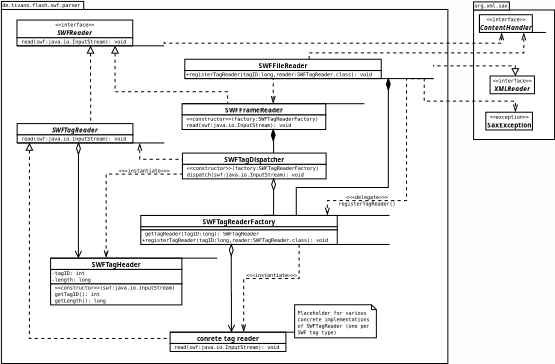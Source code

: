 <?xml version="1.0"?>
<diagram xmlns:dia="http://www.lysator.liu.se/~alla/dia/">
  <diagramdata>
    <attribute name="background">
      <color val="#fffefe"/>
    </attribute>
    <attribute name="paper">
      <composite type="paper">
        <attribute name="name">
          <string>#A4#</string>
        </attribute>
        <attribute name="tmargin">
          <real val="1"/>
        </attribute>
        <attribute name="bmargin">
          <real val="1"/>
        </attribute>
        <attribute name="lmargin">
          <real val="1"/>
        </attribute>
        <attribute name="rmargin">
          <real val="1"/>
        </attribute>
        <attribute name="is_portrait">
          <boolean val="false"/>
        </attribute>
        <attribute name="scaling">
          <real val="0.403"/>
        </attribute>
        <attribute name="fitto">
          <boolean val="true"/>
        </attribute>
        <attribute name="fitwidth">
          <int val="1"/>
        </attribute>
        <attribute name="fitheight">
          <int val="1"/>
        </attribute>
      </composite>
    </attribute>
    <attribute name="grid">
      <composite type="grid">
        <attribute name="width_x">
          <real val="1"/>
        </attribute>
        <attribute name="width_y">
          <real val="1"/>
        </attribute>
        <attribute name="visible_x">
          <int val="1"/>
        </attribute>
        <attribute name="visible_y">
          <int val="1"/>
        </attribute>
      </composite>
    </attribute>
    <attribute name="guides">
      <composite type="guides">
        <attribute name="hguides"/>
        <attribute name="vguides"/>
      </composite>
    </attribute>
  </diagramdata>
  <layer name="Hintergrund" visible="true">
    <object type="UML - LargePackage" version="0" id="O0">
      <attribute name="obj_pos">
        <point val="-0.466,-16.219"/>
      </attribute>
      <attribute name="obj_bb">
        <rectangle val="-0.516,-18.069;54.971,27.754"/>
      </attribute>
      <attribute name="elem_corner">
        <point val="-0.466,-16.219"/>
      </attribute>
      <attribute name="elem_width">
        <real val="55.387"/>
      </attribute>
      <attribute name="elem_height">
        <real val="43.923"/>
      </attribute>
      <attribute name="name">
        <string>#de.tivano.flash.swf.parser#</string>
      </attribute>
      <attribute name="stereotype">
        <string/>
      </attribute>
    </object>
    <object type="UML - Class" version="0" id="O1">
      <attribute name="obj_pos">
        <point val="22.286,-10.042"/>
      </attribute>
      <attribute name="obj_bb">
        <rectangle val="22.236,-10.092;53.193,-7.592"/>
      </attribute>
      <attribute name="elem_corner">
        <point val="22.286,-10.042"/>
      </attribute>
      <attribute name="elem_width">
        <real val="30.858"/>
      </attribute>
      <attribute name="elem_height">
        <real val="2.4"/>
      </attribute>
      <attribute name="name">
        <string>#SWFFileReader#</string>
      </attribute>
      <attribute name="stereotype">
        <string/>
      </attribute>
      <attribute name="abstract">
        <boolean val="false"/>
      </attribute>
      <attribute name="suppress_attributes">
        <boolean val="false"/>
      </attribute>
      <attribute name="suppress_operations">
        <boolean val="false"/>
      </attribute>
      <attribute name="visible_attributes">
        <boolean val="false"/>
      </attribute>
      <attribute name="visible_operations">
        <boolean val="true"/>
      </attribute>
      <attribute name="attributes"/>
      <attribute name="operations">
        <composite type="umloperation">
          <attribute name="name">
            <string>#registerTagReader#</string>
          </attribute>
          <attribute name="type">
            <string>#void#</string>
          </attribute>
          <attribute name="visibility">
            <enum val="0"/>
          </attribute>
          <attribute name="abstract">
            <boolean val="false"/>
          </attribute>
          <attribute name="class_scope">
            <boolean val="false"/>
          </attribute>
          <attribute name="parameters">
            <composite type="umlparameter">
              <attribute name="name">
                <string>#tagID#</string>
              </attribute>
              <attribute name="type">
                <string>#long#</string>
              </attribute>
              <attribute name="value">
                <string/>
              </attribute>
              <attribute name="kind">
                <enum val="0"/>
              </attribute>
            </composite>
            <composite type="umlparameter">
              <attribute name="name">
                <string>#reader#</string>
              </attribute>
              <attribute name="type">
                <string>#SWFTagReader.class#</string>
              </attribute>
              <attribute name="value">
                <string/>
              </attribute>
              <attribute name="kind">
                <enum val="0"/>
              </attribute>
            </composite>
          </attribute>
        </composite>
      </attribute>
      <attribute name="template">
        <boolean val="false"/>
      </attribute>
      <attribute name="templates"/>
    </object>
    <object type="UML - Class" version="0" id="O2">
      <attribute name="obj_pos">
        <point val="1.466,-14.907"/>
      </attribute>
      <attribute name="obj_bb">
        <rectangle val="1.416,-14.957;19.769,-11.657"/>
      </attribute>
      <attribute name="elem_corner">
        <point val="1.466,-14.907"/>
      </attribute>
      <attribute name="elem_width">
        <real val="18.253"/>
      </attribute>
      <attribute name="elem_height">
        <real val="3.2"/>
      </attribute>
      <attribute name="name">
        <string>#SWFReader#</string>
      </attribute>
      <attribute name="stereotype">
        <string>#interface#</string>
      </attribute>
      <attribute name="abstract">
        <boolean val="true"/>
      </attribute>
      <attribute name="suppress_attributes">
        <boolean val="false"/>
      </attribute>
      <attribute name="suppress_operations">
        <boolean val="false"/>
      </attribute>
      <attribute name="visible_attributes">
        <boolean val="false"/>
      </attribute>
      <attribute name="visible_operations">
        <boolean val="true"/>
      </attribute>
      <attribute name="attributes"/>
      <attribute name="operations">
        <composite type="umloperation">
          <attribute name="name">
            <string>#read#</string>
          </attribute>
          <attribute name="type">
            <string>#void#</string>
          </attribute>
          <attribute name="visibility">
            <enum val="3"/>
          </attribute>
          <attribute name="abstract">
            <boolean val="true"/>
          </attribute>
          <attribute name="class_scope">
            <boolean val="false"/>
          </attribute>
          <attribute name="parameters">
            <composite type="umlparameter">
              <attribute name="name">
                <string>#swf#</string>
              </attribute>
              <attribute name="type">
                <string>#java.io.InputStream#</string>
              </attribute>
              <attribute name="value">
                <string/>
              </attribute>
              <attribute name="kind">
                <enum val="0"/>
              </attribute>
            </composite>
          </attribute>
        </composite>
      </attribute>
      <attribute name="template">
        <boolean val="false"/>
      </attribute>
      <attribute name="templates"/>
    </object>
    <object type="UML - Class" version="0" id="O3">
      <attribute name="obj_pos">
        <point val="5.637,14.632"/>
      </attribute>
      <attribute name="obj_bb">
        <rectangle val="5.587,14.582;26.363,20.482"/>
      </attribute>
      <attribute name="elem_corner">
        <point val="5.637,14.632"/>
      </attribute>
      <attribute name="elem_width">
        <real val="20.677"/>
      </attribute>
      <attribute name="elem_height">
        <real val="5.8"/>
      </attribute>
      <attribute name="name">
        <string>#SWFTagHeader#</string>
      </attribute>
      <attribute name="stereotype">
        <string/>
      </attribute>
      <attribute name="abstract">
        <boolean val="false"/>
      </attribute>
      <attribute name="suppress_attributes">
        <boolean val="false"/>
      </attribute>
      <attribute name="suppress_operations">
        <boolean val="false"/>
      </attribute>
      <attribute name="visible_attributes">
        <boolean val="true"/>
      </attribute>
      <attribute name="visible_operations">
        <boolean val="true"/>
      </attribute>
      <attribute name="attributes">
        <composite type="umlattribute">
          <attribute name="name">
            <string>#tagID#</string>
          </attribute>
          <attribute name="type">
            <string>#int#</string>
          </attribute>
          <attribute name="value">
            <string/>
          </attribute>
          <attribute name="visibility">
            <enum val="1"/>
          </attribute>
          <attribute name="abstract">
            <boolean val="false"/>
          </attribute>
          <attribute name="class_scope">
            <boolean val="false"/>
          </attribute>
        </composite>
        <composite type="umlattribute">
          <attribute name="name">
            <string>#length#</string>
          </attribute>
          <attribute name="type">
            <string>#long#</string>
          </attribute>
          <attribute name="value">
            <string/>
          </attribute>
          <attribute name="visibility">
            <enum val="1"/>
          </attribute>
          <attribute name="abstract">
            <boolean val="false"/>
          </attribute>
          <attribute name="class_scope">
            <boolean val="false"/>
          </attribute>
        </composite>
      </attribute>
      <attribute name="operations">
        <composite type="umloperation">
          <attribute name="name">
            <string>#&lt;&lt;constructor&gt;&gt;#</string>
          </attribute>
          <attribute name="type">
            <string/>
          </attribute>
          <attribute name="visibility">
            <enum val="3"/>
          </attribute>
          <attribute name="abstract">
            <boolean val="false"/>
          </attribute>
          <attribute name="class_scope">
            <boolean val="false"/>
          </attribute>
          <attribute name="parameters">
            <composite type="umlparameter">
              <attribute name="name">
                <string>#swf#</string>
              </attribute>
              <attribute name="type">
                <string>#java.io.InputStream#</string>
              </attribute>
              <attribute name="value">
                <string/>
              </attribute>
              <attribute name="kind">
                <enum val="0"/>
              </attribute>
            </composite>
          </attribute>
        </composite>
        <composite type="umloperation">
          <attribute name="name">
            <string>#getTagID#</string>
          </attribute>
          <attribute name="type">
            <string>#int#</string>
          </attribute>
          <attribute name="visibility">
            <enum val="3"/>
          </attribute>
          <attribute name="abstract">
            <boolean val="false"/>
          </attribute>
          <attribute name="class_scope">
            <boolean val="false"/>
          </attribute>
          <attribute name="parameters"/>
        </composite>
        <composite type="umloperation">
          <attribute name="name">
            <string>#getLength#</string>
          </attribute>
          <attribute name="type">
            <string>#long#</string>
          </attribute>
          <attribute name="visibility">
            <enum val="3"/>
          </attribute>
          <attribute name="abstract">
            <boolean val="false"/>
          </attribute>
          <attribute name="class_scope">
            <boolean val="false"/>
          </attribute>
          <attribute name="parameters"/>
        </composite>
      </attribute>
      <attribute name="template">
        <boolean val="false"/>
      </attribute>
      <attribute name="templates"/>
    </object>
    <object type="UML - Class" version="0" id="O4">
      <attribute name="obj_pos">
        <point val="21.992,1.597"/>
      </attribute>
      <attribute name="obj_bb">
        <rectangle val="21.942,1.547;44.658,4.847"/>
      </attribute>
      <attribute name="elem_corner">
        <point val="21.992,1.597"/>
      </attribute>
      <attribute name="elem_width">
        <real val="22.616"/>
      </attribute>
      <attribute name="elem_height">
        <real val="3.2"/>
      </attribute>
      <attribute name="name">
        <string>#SWFTagDispatcher#</string>
      </attribute>
      <attribute name="stereotype">
        <string/>
      </attribute>
      <attribute name="abstract">
        <boolean val="false"/>
      </attribute>
      <attribute name="suppress_attributes">
        <boolean val="false"/>
      </attribute>
      <attribute name="suppress_operations">
        <boolean val="false"/>
      </attribute>
      <attribute name="visible_attributes">
        <boolean val="false"/>
      </attribute>
      <attribute name="visible_operations">
        <boolean val="true"/>
      </attribute>
      <attribute name="attributes"/>
      <attribute name="operations">
        <composite type="umloperation">
          <attribute name="name">
            <string>#&lt;&lt;constructor&gt;&gt;#</string>
          </attribute>
          <attribute name="type">
            <string/>
          </attribute>
          <attribute name="visibility">
            <enum val="3"/>
          </attribute>
          <attribute name="abstract">
            <boolean val="false"/>
          </attribute>
          <attribute name="class_scope">
            <boolean val="false"/>
          </attribute>
          <attribute name="parameters">
            <composite type="umlparameter">
              <attribute name="name">
                <string>#factory#</string>
              </attribute>
              <attribute name="type">
                <string>#SWFTagReaderFactory#</string>
              </attribute>
              <attribute name="value">
                <string/>
              </attribute>
              <attribute name="kind">
                <enum val="0"/>
              </attribute>
            </composite>
          </attribute>
        </composite>
        <composite type="umloperation">
          <attribute name="name">
            <string>#dispatch#</string>
          </attribute>
          <attribute name="type">
            <string>#void#</string>
          </attribute>
          <attribute name="visibility">
            <enum val="3"/>
          </attribute>
          <attribute name="abstract">
            <boolean val="false"/>
          </attribute>
          <attribute name="class_scope">
            <boolean val="false"/>
          </attribute>
          <attribute name="parameters">
            <composite type="umlparameter">
              <attribute name="name">
                <string>#swf#</string>
              </attribute>
              <attribute name="type">
                <string>#java.io.InputStream#</string>
              </attribute>
              <attribute name="value">
                <string/>
              </attribute>
              <attribute name="kind">
                <enum val="0"/>
              </attribute>
            </composite>
          </attribute>
        </composite>
      </attribute>
      <attribute name="template">
        <boolean val="false"/>
      </attribute>
      <attribute name="templates"/>
    </object>
    <object type="UML - Class" version="0" id="O5">
      <attribute name="obj_pos">
        <point val="1.487,-2.06"/>
      </attribute>
      <attribute name="obj_bb">
        <rectangle val="1.437,-2.11;19.79,0.39"/>
      </attribute>
      <attribute name="elem_corner">
        <point val="1.487,-2.06"/>
      </attribute>
      <attribute name="elem_width">
        <real val="18.253"/>
      </attribute>
      <attribute name="elem_height">
        <real val="2.4"/>
      </attribute>
      <attribute name="name">
        <string>#SWFTagReader#</string>
      </attribute>
      <attribute name="stereotype">
        <string/>
      </attribute>
      <attribute name="abstract">
        <boolean val="true"/>
      </attribute>
      <attribute name="suppress_attributes">
        <boolean val="false"/>
      </attribute>
      <attribute name="suppress_operations">
        <boolean val="false"/>
      </attribute>
      <attribute name="visible_attributes">
        <boolean val="false"/>
      </attribute>
      <attribute name="visible_operations">
        <boolean val="true"/>
      </attribute>
      <attribute name="attributes"/>
      <attribute name="operations">
        <composite type="umloperation">
          <attribute name="name">
            <string>#read#</string>
          </attribute>
          <attribute name="type">
            <string>#void#</string>
          </attribute>
          <attribute name="visibility">
            <enum val="3"/>
          </attribute>
          <attribute name="abstract">
            <boolean val="false"/>
          </attribute>
          <attribute name="class_scope">
            <boolean val="false"/>
          </attribute>
          <attribute name="parameters">
            <composite type="umlparameter">
              <attribute name="name">
                <string>#swf#</string>
              </attribute>
              <attribute name="type">
                <string>#java.io.InputStream#</string>
              </attribute>
              <attribute name="value">
                <string/>
              </attribute>
              <attribute name="kind">
                <enum val="0"/>
              </attribute>
            </composite>
          </attribute>
        </composite>
      </attribute>
      <attribute name="template">
        <boolean val="false"/>
      </attribute>
      <attribute name="templates"/>
    </object>
    <object type="Standard - Line" version="0" id="O6">
      <attribute name="obj_pos">
        <point val="1.487,0.34"/>
      </attribute>
      <attribute name="obj_bb">
        <rectangle val="1.437,0.29;19.79,0.39"/>
      </attribute>
      <attribute name="conn_endpoints">
        <point val="1.487,0.34"/>
        <point val="19.74,0.34"/>
      </attribute>
      <attribute name="numcp">
        <int val="11"/>
      </attribute>
      <connections>
        <connection handle="0" to="O5" connection="5"/>
        <connection handle="1" to="O5" connection="7"/>
      </connections>
    </object>
    <object type="UML - Association" version="0" id="O7">
      <attribute name="obj_pos">
        <point val="9.083,14.632"/>
      </attribute>
      <attribute name="obj_bb">
        <rectangle val="7.633,-1.11;10.543,16.232"/>
      </attribute>
      <attribute name="orth_points">
        <point val="9.083,14.632"/>
        <point val="9.083,7.149"/>
        <point val="9.093,7.149"/>
        <point val="9.093,0.34"/>
      </attribute>
      <attribute name="orth_orient">
        <enum val="1"/>
        <enum val="0"/>
        <enum val="1"/>
      </attribute>
      <attribute name="name">
        <string/>
      </attribute>
      <attribute name="direction">
        <enum val="0"/>
      </attribute>
      <attribute name="ends">
        <composite>
          <attribute name="role">
            <string/>
          </attribute>
          <attribute name="multiplicity">
            <string/>
          </attribute>
          <attribute name="arrow">
            <boolean val="true"/>
          </attribute>
          <attribute name="aggregate">
            <enum val="0"/>
          </attribute>
        </composite>
        <composite>
          <attribute name="role">
            <string/>
          </attribute>
          <attribute name="multiplicity">
            <string/>
          </attribute>
          <attribute name="arrow">
            <boolean val="false"/>
          </attribute>
          <attribute name="aggregate">
            <enum val="1"/>
          </attribute>
        </composite>
      </attribute>
      <connections>
        <connection handle="0" to="O9" connection="1"/>
        <connection handle="1" to="O6" connection="4"/>
      </connections>
    </object>
    <object type="UML - Realizes" version="0" id="O8">
      <attribute name="obj_pos">
        <point val="10.592,-11.707"/>
      </attribute>
      <attribute name="obj_bb">
        <rectangle val="9.742,-12.557;11.464,-1.21"/>
      </attribute>
      <attribute name="orth_points">
        <point val="10.592,-11.707"/>
        <point val="10.592,-6.074"/>
        <point val="10.614,-6.074"/>
        <point val="10.614,-2.06"/>
      </attribute>
      <attribute name="orth_orient">
        <enum val="1"/>
        <enum val="0"/>
        <enum val="1"/>
      </attribute>
      <attribute name="name">
        <string/>
      </attribute>
      <attribute name="stereotype">
        <string/>
      </attribute>
      <connections>
        <connection handle="0" to="O2" connection="6"/>
        <connection handle="1" to="O5" connection="1"/>
      </connections>
    </object>
    <object type="Standard - Line" version="0" id="O9">
      <attribute name="obj_pos">
        <point val="5.637,14.632"/>
      </attribute>
      <attribute name="obj_bb">
        <rectangle val="5.587,14.582;26.363,14.682"/>
      </attribute>
      <attribute name="conn_endpoints">
        <point val="5.637,14.632"/>
        <point val="26.313,14.632"/>
      </attribute>
      <attribute name="numcp">
        <int val="11"/>
      </attribute>
      <connections>
        <connection handle="0" to="O3" connection="0"/>
        <connection handle="1" to="O3" connection="2"/>
      </connections>
    </object>
    <object type="UML - Class" version="0" id="O10">
      <attribute name="obj_pos">
        <point val="21.947,-4.528"/>
      </attribute>
      <attribute name="obj_bb">
        <rectangle val="21.897,-4.578;44.613,-1.278"/>
      </attribute>
      <attribute name="elem_corner">
        <point val="21.947,-4.528"/>
      </attribute>
      <attribute name="elem_width">
        <real val="22.616"/>
      </attribute>
      <attribute name="elem_height">
        <real val="3.2"/>
      </attribute>
      <attribute name="name">
        <string>#SWFFrameReader#</string>
      </attribute>
      <attribute name="stereotype">
        <string/>
      </attribute>
      <attribute name="abstract">
        <boolean val="false"/>
      </attribute>
      <attribute name="suppress_attributes">
        <boolean val="false"/>
      </attribute>
      <attribute name="suppress_operations">
        <boolean val="false"/>
      </attribute>
      <attribute name="visible_attributes">
        <boolean val="false"/>
      </attribute>
      <attribute name="visible_operations">
        <boolean val="true"/>
      </attribute>
      <attribute name="attributes"/>
      <attribute name="operations">
        <composite type="umloperation">
          <attribute name="name">
            <string>#&lt;&lt;constructor&gt;&gt;#</string>
          </attribute>
          <attribute name="type">
            <string/>
          </attribute>
          <attribute name="visibility">
            <enum val="3"/>
          </attribute>
          <attribute name="abstract">
            <boolean val="false"/>
          </attribute>
          <attribute name="class_scope">
            <boolean val="false"/>
          </attribute>
          <attribute name="parameters">
            <composite type="umlparameter">
              <attribute name="name">
                <string>#factory#</string>
              </attribute>
              <attribute name="type">
                <string>#SWFTagReaderFactory#</string>
              </attribute>
              <attribute name="value">
                <string/>
              </attribute>
              <attribute name="kind">
                <enum val="0"/>
              </attribute>
            </composite>
          </attribute>
        </composite>
        <composite type="umloperation">
          <attribute name="name">
            <string>#read#</string>
          </attribute>
          <attribute name="type">
            <string>#void#</string>
          </attribute>
          <attribute name="visibility">
            <enum val="3"/>
          </attribute>
          <attribute name="abstract">
            <boolean val="false"/>
          </attribute>
          <attribute name="class_scope">
            <boolean val="false"/>
          </attribute>
          <attribute name="parameters">
            <composite type="umlparameter">
              <attribute name="name">
                <string>#swf#</string>
              </attribute>
              <attribute name="type">
                <string>#java.io.InputStream#</string>
              </attribute>
              <attribute name="value">
                <string/>
              </attribute>
              <attribute name="kind">
                <enum val="0"/>
              </attribute>
            </composite>
          </attribute>
        </composite>
      </attribute>
      <attribute name="template">
        <boolean val="false"/>
      </attribute>
      <attribute name="templates"/>
    </object>
    <object type="UML - Realizes" version="0" id="O11">
      <attribute name="obj_pos">
        <point val="13.634,-11.707"/>
      </attribute>
      <attribute name="obj_bb">
        <rectangle val="12.784,-12.557;28.451,-3.678"/>
      </attribute>
      <attribute name="orth_points">
        <point val="13.634,-11.707"/>
        <point val="13.634,-6.014"/>
        <point val="27.601,-6.014"/>
        <point val="27.601,-4.528"/>
      </attribute>
      <attribute name="orth_orient">
        <enum val="1"/>
        <enum val="0"/>
        <enum val="1"/>
      </attribute>
      <attribute name="name">
        <string/>
      </attribute>
      <attribute name="stereotype">
        <string/>
      </attribute>
      <connections>
        <connection handle="0" to="O20" connection="1"/>
        <connection handle="1" to="O21" connection="0"/>
      </connections>
    </object>
    <object type="UML - LargePackage" version="0" id="O12">
      <attribute name="obj_pos">
        <point val="58.111,-16.156"/>
      </attribute>
      <attribute name="obj_bb">
        <rectangle val="58.061,-18.006;68.212,-0.035"/>
      </attribute>
      <attribute name="elem_corner">
        <point val="58.111,-16.156"/>
      </attribute>
      <attribute name="elem_width">
        <real val="10.051"/>
      </attribute>
      <attribute name="elem_height">
        <real val="16.071"/>
      </attribute>
      <attribute name="name">
        <string>#org.xml.sax#</string>
      </attribute>
      <attribute name="stereotype">
        <string/>
      </attribute>
    </object>
    <object type="UML - Class" version="0" id="O13">
      <attribute name="obj_pos">
        <point val="20.465,23.816"/>
      </attribute>
      <attribute name="obj_bb">
        <rectangle val="20.415,23.766;38.768,26.266"/>
      </attribute>
      <attribute name="elem_corner">
        <point val="20.465,23.816"/>
      </attribute>
      <attribute name="elem_width">
        <real val="18.253"/>
      </attribute>
      <attribute name="elem_height">
        <real val="2.4"/>
      </attribute>
      <attribute name="name">
        <string>#conrete tag reader#</string>
      </attribute>
      <attribute name="stereotype">
        <string/>
      </attribute>
      <attribute name="abstract">
        <boolean val="false"/>
      </attribute>
      <attribute name="suppress_attributes">
        <boolean val="false"/>
      </attribute>
      <attribute name="suppress_operations">
        <boolean val="false"/>
      </attribute>
      <attribute name="visible_attributes">
        <boolean val="false"/>
      </attribute>
      <attribute name="visible_operations">
        <boolean val="true"/>
      </attribute>
      <attribute name="attributes"/>
      <attribute name="operations">
        <composite type="umloperation">
          <attribute name="name">
            <string>#read#</string>
          </attribute>
          <attribute name="type">
            <string>#void#</string>
          </attribute>
          <attribute name="visibility">
            <enum val="3"/>
          </attribute>
          <attribute name="abstract">
            <boolean val="false"/>
          </attribute>
          <attribute name="class_scope">
            <boolean val="false"/>
          </attribute>
          <attribute name="parameters">
            <composite type="umlparameter">
              <attribute name="name">
                <string>#swf#</string>
              </attribute>
              <attribute name="type">
                <string>#java.io.InputStream#</string>
              </attribute>
              <attribute name="value">
                <string/>
              </attribute>
              <attribute name="kind">
                <enum val="0"/>
              </attribute>
            </composite>
          </attribute>
        </composite>
      </attribute>
      <attribute name="template">
        <boolean val="false"/>
      </attribute>
      <attribute name="templates"/>
    </object>
    <object type="UML - Realizes" version="0" id="O14">
      <attribute name="obj_pos">
        <point val="3.009,0.34"/>
      </attribute>
      <attribute name="obj_bb">
        <rectangle val="2.159,-0.51;21.315,25.443"/>
      </attribute>
      <attribute name="orth_points">
        <point val="3.009,0.34"/>
        <point val="3.009,24.593"/>
        <point val="20.465,24.593"/>
        <point val="20.465,24.516"/>
      </attribute>
      <attribute name="orth_orient">
        <enum val="1"/>
        <enum val="0"/>
        <enum val="1"/>
      </attribute>
      <attribute name="name">
        <string/>
      </attribute>
      <attribute name="stereotype">
        <string/>
      </attribute>
      <connections>
        <connection handle="0" to="O6" connection="0"/>
        <connection handle="1" to="O13" connection="3"/>
      </connections>
    </object>
    <object type="Standard - Line" version="0" id="O15">
      <attribute name="obj_pos">
        <point val="20.465,23.816"/>
      </attribute>
      <attribute name="obj_bb">
        <rectangle val="20.415,23.766;38.768,23.866"/>
      </attribute>
      <attribute name="conn_endpoints">
        <point val="20.465,23.816"/>
        <point val="38.718,23.816"/>
      </attribute>
      <attribute name="numcp">
        <int val="11"/>
      </attribute>
      <connections>
        <connection handle="0" to="O13" connection="0"/>
        <connection handle="1" to="O13" connection="2"/>
      </connections>
    </object>
    <object type="UML - Note" version="0" id="O16">
      <attribute name="obj_pos">
        <point val="35.911,20.418"/>
      </attribute>
      <attribute name="obj_bb">
        <rectangle val="35.861,20.368;48.696,24.568"/>
      </attribute>
      <attribute name="elem_corner">
        <point val="35.911,20.418"/>
      </attribute>
      <attribute name="elem_width">
        <real val="12.735"/>
      </attribute>
      <attribute name="elem_height">
        <real val="4.1"/>
      </attribute>
      <attribute name="text">
        <composite type="text">
          <attribute name="string">
            <string>#Placeholder for various
concrete implementations
of SWFTagReader (one per
SWF tag type)#</string>
          </attribute>
          <attribute name="font">
            <font name="Courier"/>
          </attribute>
          <attribute name="height">
            <real val="0.8"/>
          </attribute>
          <attribute name="pos">
            <point val="36.261,21.663"/>
          </attribute>
          <attribute name="color">
            <color val="#000000"/>
          </attribute>
          <attribute name="alignment">
            <enum val="0"/>
          </attribute>
        </composite>
      </attribute>
    </object>
    <object type="UML - Class" version="0" id="O17">
      <attribute name="obj_pos">
        <point val="16.829,9.335"/>
      </attribute>
      <attribute name="obj_bb">
        <rectangle val="16.779,9.285;47.737,12.985"/>
      </attribute>
      <attribute name="elem_corner">
        <point val="16.829,9.335"/>
      </attribute>
      <attribute name="elem_width">
        <real val="30.858"/>
      </attribute>
      <attribute name="elem_height">
        <real val="3.6"/>
      </attribute>
      <attribute name="name">
        <string>#SWFTagReaderFactory#</string>
      </attribute>
      <attribute name="stereotype">
        <string/>
      </attribute>
      <attribute name="abstract">
        <boolean val="false"/>
      </attribute>
      <attribute name="suppress_attributes">
        <boolean val="false"/>
      </attribute>
      <attribute name="suppress_operations">
        <boolean val="false"/>
      </attribute>
      <attribute name="visible_attributes">
        <boolean val="true"/>
      </attribute>
      <attribute name="visible_operations">
        <boolean val="true"/>
      </attribute>
      <attribute name="attributes"/>
      <attribute name="operations">
        <composite type="umloperation">
          <attribute name="name">
            <string>#getTagReader#</string>
          </attribute>
          <attribute name="type">
            <string>#SWFTagReader#</string>
          </attribute>
          <attribute name="visibility">
            <enum val="3"/>
          </attribute>
          <attribute name="abstract">
            <boolean val="false"/>
          </attribute>
          <attribute name="class_scope">
            <boolean val="false"/>
          </attribute>
          <attribute name="parameters">
            <composite type="umlparameter">
              <attribute name="name">
                <string>#tagID#</string>
              </attribute>
              <attribute name="type">
                <string>#long#</string>
              </attribute>
              <attribute name="value">
                <string/>
              </attribute>
              <attribute name="kind">
                <enum val="0"/>
              </attribute>
            </composite>
          </attribute>
        </composite>
        <composite type="umloperation">
          <attribute name="name">
            <string>#registerTagReader#</string>
          </attribute>
          <attribute name="type">
            <string>#void#</string>
          </attribute>
          <attribute name="visibility">
            <enum val="0"/>
          </attribute>
          <attribute name="abstract">
            <boolean val="false"/>
          </attribute>
          <attribute name="class_scope">
            <boolean val="false"/>
          </attribute>
          <attribute name="parameters">
            <composite type="umlparameter">
              <attribute name="name">
                <string>#tagID#</string>
              </attribute>
              <attribute name="type">
                <string>#long#</string>
              </attribute>
              <attribute name="value">
                <string/>
              </attribute>
              <attribute name="kind">
                <enum val="0"/>
              </attribute>
            </composite>
            <composite type="umlparameter">
              <attribute name="name">
                <string>#reader#</string>
              </attribute>
              <attribute name="type">
                <string>#SWFTagReader.class#</string>
              </attribute>
              <attribute name="value">
                <string/>
              </attribute>
              <attribute name="kind">
                <enum val="0"/>
              </attribute>
            </composite>
          </attribute>
        </composite>
      </attribute>
      <attribute name="template">
        <boolean val="false"/>
      </attribute>
      <attribute name="templates"/>
    </object>
    <object type="UML - Dependency" version="0" id="O18">
      <attribute name="obj_pos">
        <point val="36.466,12.935"/>
      </attribute>
      <attribute name="obj_bb">
        <rectangle val="28.741,12.085;37.316,24.666"/>
      </attribute>
      <attribute name="orth_points">
        <point val="36.466,12.935"/>
        <point val="36.466,17.164"/>
        <point val="29.591,17.164"/>
        <point val="29.591,23.816"/>
      </attribute>
      <attribute name="orth_orient">
        <enum val="1"/>
        <enum val="0"/>
        <enum val="1"/>
      </attribute>
      <attribute name="draw_arrow">
        <boolean val="true"/>
      </attribute>
      <attribute name="name">
        <string/>
      </attribute>
      <attribute name="stereotype">
        <string>#&#171;instantiate&#187;#</string>
      </attribute>
      <connections>
        <connection handle="0" to="O19" connection="6"/>
        <connection handle="1" to="O13" connection="1"/>
      </connections>
    </object>
    <object type="Standard - Line" version="0" id="O19">
      <attribute name="obj_pos">
        <point val="16.829,12.935"/>
      </attribute>
      <attribute name="obj_bb">
        <rectangle val="16.779,12.885;47.737,12.985"/>
      </attribute>
      <attribute name="conn_endpoints">
        <point val="16.829,12.935"/>
        <point val="47.687,12.935"/>
      </attribute>
      <attribute name="numcp">
        <int val="10"/>
      </attribute>
      <connections>
        <connection handle="0" to="O17" connection="5"/>
        <connection handle="1" to="O17" connection="7"/>
      </connections>
    </object>
    <object type="Standard - Line" version="0" id="O20">
      <attribute name="obj_pos">
        <point val="1.466,-11.707"/>
      </attribute>
      <attribute name="obj_bb">
        <rectangle val="1.416,-11.757;19.769,-11.657"/>
      </attribute>
      <attribute name="conn_endpoints">
        <point val="1.466,-11.707"/>
        <point val="19.719,-11.707"/>
      </attribute>
      <attribute name="numcp">
        <int val="2"/>
      </attribute>
      <connections>
        <connection handle="0" to="O2" connection="5"/>
        <connection handle="1" to="O2" connection="7"/>
      </connections>
    </object>
    <object type="Standard - Line" version="0" id="O21">
      <attribute name="obj_pos">
        <point val="21.947,-4.528"/>
      </attribute>
      <attribute name="obj_bb">
        <rectangle val="21.897,-4.578;44.613,-4.478"/>
      </attribute>
      <attribute name="conn_endpoints">
        <point val="21.947,-4.528"/>
        <point val="44.563,-4.528"/>
      </attribute>
      <attribute name="numcp">
        <int val="3"/>
      </attribute>
      <connections>
        <connection handle="0" to="O10" connection="0"/>
        <connection handle="1" to="O10" connection="2"/>
      </connections>
    </object>
    <object type="UML - Dependency" version="0" id="O22">
      <attribute name="obj_pos">
        <point val="21.992,4.297"/>
      </attribute>
      <attribute name="obj_bb">
        <rectangle val="15.848,-0.51;22.842,5.147"/>
      </attribute>
      <attribute name="orth_points">
        <point val="21.992,4.297"/>
        <point val="21.992,2.366"/>
        <point val="16.698,2.366"/>
        <point val="16.698,0.34"/>
      </attribute>
      <attribute name="orth_orient">
        <enum val="1"/>
        <enum val="0"/>
        <enum val="1"/>
      </attribute>
      <attribute name="draw_arrow">
        <boolean val="true"/>
      </attribute>
      <attribute name="name">
        <string/>
      </attribute>
      <attribute name="stereotype">
        <string/>
      </attribute>
      <connections>
        <connection handle="0" to="O4" connection="10"/>
        <connection handle="1" to="O6" connection="9"/>
      </connections>
    </object>
    <object type="UML - Association" version="0" id="O23">
      <attribute name="obj_pos">
        <point val="28.05,12.935"/>
      </attribute>
      <attribute name="obj_bb">
        <rectangle val="26.6,11.485;29.52,25.416"/>
      </attribute>
      <attribute name="orth_points">
        <point val="28.05,12.935"/>
        <point val="28.05,18.983"/>
        <point val="28.07,18.983"/>
        <point val="28.07,23.816"/>
      </attribute>
      <attribute name="orth_orient">
        <enum val="1"/>
        <enum val="0"/>
        <enum val="1"/>
      </attribute>
      <attribute name="name">
        <string/>
      </attribute>
      <attribute name="direction">
        <enum val="0"/>
      </attribute>
      <attribute name="ends">
        <composite>
          <attribute name="role">
            <string/>
          </attribute>
          <attribute name="multiplicity">
            <string/>
          </attribute>
          <attribute name="arrow">
            <boolean val="false"/>
          </attribute>
          <attribute name="aggregate">
            <enum val="1"/>
          </attribute>
        </composite>
        <composite>
          <attribute name="role">
            <string/>
          </attribute>
          <attribute name="multiplicity">
            <string/>
          </attribute>
          <attribute name="arrow">
            <boolean val="true"/>
          </attribute>
          <attribute name="aggregate">
            <enum val="0"/>
          </attribute>
        </composite>
      </attribute>
      <connections>
        <connection handle="0" to="O19" connection="3"/>
        <connection handle="1" to="O15" connection="4"/>
      </connections>
    </object>
    <object type="UML - Class" version="0" id="O24">
      <attribute name="obj_pos">
        <point val="58.838,-15.567"/>
      </attribute>
      <attribute name="obj_bb">
        <rectangle val="58.788,-15.617;67.142,-13.317"/>
      </attribute>
      <attribute name="elem_corner">
        <point val="58.838,-15.567"/>
      </attribute>
      <attribute name="elem_width">
        <real val="8.254"/>
      </attribute>
      <attribute name="elem_height">
        <real val="2.2"/>
      </attribute>
      <attribute name="name">
        <string>#ContentHandler#</string>
      </attribute>
      <attribute name="stereotype">
        <string>#interface#</string>
      </attribute>
      <attribute name="abstract">
        <boolean val="true"/>
      </attribute>
      <attribute name="suppress_attributes">
        <boolean val="false"/>
      </attribute>
      <attribute name="suppress_operations">
        <boolean val="false"/>
      </attribute>
      <attribute name="visible_attributes">
        <boolean val="false"/>
      </attribute>
      <attribute name="visible_operations">
        <boolean val="false"/>
      </attribute>
      <attribute name="attributes"/>
      <attribute name="operations"/>
      <attribute name="template">
        <boolean val="false"/>
      </attribute>
      <attribute name="templates"/>
    </object>
    <object type="UML - Class" version="0" id="O25">
      <attribute name="obj_pos">
        <point val="59.632,-3.471"/>
      </attribute>
      <attribute name="obj_bb">
        <rectangle val="59.581,-3.521;67.026,-1.221"/>
      </attribute>
      <attribute name="elem_corner">
        <point val="59.632,-3.471"/>
      </attribute>
      <attribute name="elem_width">
        <real val="7.345"/>
      </attribute>
      <attribute name="elem_height">
        <real val="2.2"/>
      </attribute>
      <attribute name="name">
        <string>#SaxException#</string>
      </attribute>
      <attribute name="stereotype">
        <string>#exception#</string>
      </attribute>
      <attribute name="abstract">
        <boolean val="false"/>
      </attribute>
      <attribute name="suppress_attributes">
        <boolean val="false"/>
      </attribute>
      <attribute name="suppress_operations">
        <boolean val="false"/>
      </attribute>
      <attribute name="visible_attributes">
        <boolean val="false"/>
      </attribute>
      <attribute name="visible_operations">
        <boolean val="false"/>
      </attribute>
      <attribute name="attributes"/>
      <attribute name="operations"/>
      <attribute name="template">
        <boolean val="false"/>
      </attribute>
      <attribute name="templates"/>
    </object>
    <object type="UML - Class" version="0" id="O26">
      <attribute name="obj_pos">
        <point val="60.16,-7.965"/>
      </attribute>
      <attribute name="obj_bb">
        <rectangle val="60.11,-8.015;66.464,-5.715"/>
      </attribute>
      <attribute name="elem_corner">
        <point val="60.16,-7.965"/>
      </attribute>
      <attribute name="elem_width">
        <real val="6.254"/>
      </attribute>
      <attribute name="elem_height">
        <real val="2.2"/>
      </attribute>
      <attribute name="name">
        <string>#XMLReader#</string>
      </attribute>
      <attribute name="stereotype">
        <string>#interface#</string>
      </attribute>
      <attribute name="abstract">
        <boolean val="true"/>
      </attribute>
      <attribute name="suppress_attributes">
        <boolean val="false"/>
      </attribute>
      <attribute name="suppress_operations">
        <boolean val="false"/>
      </attribute>
      <attribute name="visible_attributes">
        <boolean val="false"/>
      </attribute>
      <attribute name="visible_operations">
        <boolean val="false"/>
      </attribute>
      <attribute name="attributes"/>
      <attribute name="operations"/>
      <attribute name="template">
        <boolean val="false"/>
      </attribute>
      <attribute name="templates"/>
    </object>
    <object type="Standard - Line" version="0" id="O27">
      <attribute name="obj_pos">
        <point val="58.838,-15.567"/>
      </attribute>
      <attribute name="obj_bb">
        <rectangle val="58.788,-15.617;58.888,-13.317"/>
      </attribute>
      <attribute name="conn_endpoints">
        <point val="58.838,-15.567"/>
        <point val="58.838,-13.367"/>
      </attribute>
      <attribute name="numcp">
        <int val="1"/>
      </attribute>
      <connections>
        <connection handle="0" to="O24" connection="0"/>
        <connection handle="1" to="O24" connection="5"/>
      </connections>
    </object>
    <object type="UML - Realizes" version="0" id="O28">
      <attribute name="obj_pos">
        <point val="63.287,-7.965"/>
      </attribute>
      <attribute name="obj_bb">
        <rectangle val="52.293,-10.192;64.137,-7.115"/>
      </attribute>
      <attribute name="orth_points">
        <point val="63.287,-7.965"/>
        <point val="63.287,-9.219"/>
        <point val="53.143,-9.219"/>
        <point val="53.143,-9.342"/>
      </attribute>
      <attribute name="orth_orient">
        <enum val="1"/>
        <enum val="0"/>
        <enum val="1"/>
      </attribute>
      <attribute name="name">
        <string/>
      </attribute>
      <attribute name="stereotype">
        <string/>
      </attribute>
      <connections>
        <connection handle="0" to="O26" connection="1"/>
        <connection handle="1" to="O1" connection="4"/>
      </connections>
    </object>
    <object type="UML - Dependency" version="0" id="O29">
      <attribute name="obj_pos">
        <point val="37.715,-10.042"/>
      </attribute>
      <attribute name="obj_bb">
        <rectangle val="36.864,-14.217;65.191,-9.192"/>
      </attribute>
      <attribute name="orth_points">
        <point val="37.715,-10.042"/>
        <point val="37.715,-10.833"/>
        <point val="64.341,-10.833"/>
        <point val="64.341,-13.367"/>
      </attribute>
      <attribute name="orth_orient">
        <enum val="1"/>
        <enum val="0"/>
        <enum val="1"/>
      </attribute>
      <attribute name="draw_arrow">
        <boolean val="true"/>
      </attribute>
      <attribute name="name">
        <string/>
      </attribute>
      <attribute name="stereotype">
        <string/>
      </attribute>
      <connections>
        <connection handle="0" to="O1" connection="1"/>
        <connection handle="1" to="O40" connection="1"/>
      </connections>
    </object>
    <object type="Standard - Line" version="0" id="O30">
      <attribute name="obj_pos">
        <point val="22.286,-7.642"/>
      </attribute>
      <attribute name="obj_bb">
        <rectangle val="22.236,-7.692;53.193,-7.592"/>
      </attribute>
      <attribute name="conn_endpoints">
        <point val="22.286,-7.642"/>
        <point val="53.143,-7.642"/>
      </attribute>
      <attribute name="numcp">
        <int val="10"/>
      </attribute>
      <connections>
        <connection handle="0" to="O1" connection="5"/>
        <connection handle="1" to="O1" connection="7"/>
      </connections>
    </object>
    <object type="UML - Dependency" version="0" id="O31">
      <attribute name="obj_pos">
        <point val="50.338,-7.642"/>
      </attribute>
      <attribute name="obj_bb">
        <rectangle val="49.488,-8.492;64.154,-2.621"/>
      </attribute>
      <attribute name="orth_points">
        <point val="50.338,-7.642"/>
        <point val="51.987,-7.642"/>
        <point val="51.987,-4.846"/>
        <point val="63.304,-4.846"/>
        <point val="63.304,-3.471"/>
      </attribute>
      <attribute name="orth_orient">
        <enum val="0"/>
        <enum val="1"/>
        <enum val="0"/>
        <enum val="1"/>
      </attribute>
      <attribute name="draw_arrow">
        <boolean val="true"/>
      </attribute>
      <attribute name="name">
        <string/>
      </attribute>
      <attribute name="stereotype">
        <string/>
      </attribute>
      <connections>
        <connection handle="0" to="O30" connection="9"/>
        <connection handle="1" to="O25" connection="1"/>
      </connections>
    </object>
    <object type="UML - Dependency" version="0" id="O32">
      <attribute name="obj_pos">
        <point val="19.719,-12.207"/>
      </attribute>
      <attribute name="obj_bb">
        <rectangle val="18.869,-14.217;62.44,-11.185"/>
      </attribute>
      <attribute name="orth_points">
        <point val="19.719,-12.207"/>
        <point val="19.719,-12.036"/>
        <point val="61.59,-12.036"/>
        <point val="61.59,-13.367"/>
      </attribute>
      <attribute name="orth_orient">
        <enum val="1"/>
        <enum val="0"/>
        <enum val="1"/>
      </attribute>
      <attribute name="draw_arrow">
        <boolean val="true"/>
      </attribute>
      <attribute name="name">
        <string/>
      </attribute>
      <attribute name="stereotype">
        <string/>
      </attribute>
      <connections>
        <connection handle="0" to="O2" connection="9"/>
        <connection handle="1" to="O40" connection="0"/>
      </connections>
    </object>
    <object type="UML - Dependency" version="0" id="O33">
      <attribute name="obj_pos">
        <point val="30.701,-7.642"/>
      </attribute>
      <attribute name="obj_bb">
        <rectangle val="29.851,-8.525;34.105,-3.678"/>
      </attribute>
      <attribute name="orth_points">
        <point val="30.701,-7.642"/>
        <point val="30.701,-7.675"/>
        <point val="33.255,-7.675"/>
        <point val="33.255,-4.528"/>
      </attribute>
      <attribute name="orth_orient">
        <enum val="1"/>
        <enum val="0"/>
        <enum val="1"/>
      </attribute>
      <attribute name="draw_arrow">
        <boolean val="true"/>
      </attribute>
      <attribute name="name">
        <string/>
      </attribute>
      <attribute name="stereotype">
        <string/>
      </attribute>
      <connections>
        <connection handle="0" to="O30" connection="2"/>
        <connection handle="1" to="O10" connection="1"/>
      </connections>
    </object>
    <object type="UML - Association" version="0" id="O34">
      <attribute name="obj_pos">
        <point val="33.3,1.597"/>
      </attribute>
      <attribute name="obj_bb">
        <rectangle val="31.805,-2.778;34.75,3.197"/>
      </attribute>
      <attribute name="orth_points">
        <point val="33.3,1.597"/>
        <point val="33.3,-0.097"/>
        <point val="33.255,-0.097"/>
        <point val="33.255,-1.328"/>
      </attribute>
      <attribute name="orth_orient">
        <enum val="1"/>
        <enum val="0"/>
        <enum val="1"/>
      </attribute>
      <attribute name="name">
        <string/>
      </attribute>
      <attribute name="direction">
        <enum val="0"/>
      </attribute>
      <attribute name="ends">
        <composite>
          <attribute name="role">
            <string/>
          </attribute>
          <attribute name="multiplicity">
            <string/>
          </attribute>
          <attribute name="arrow">
            <boolean val="false"/>
          </attribute>
          <attribute name="aggregate">
            <enum val="0"/>
          </attribute>
        </composite>
        <composite>
          <attribute name="role">
            <string/>
          </attribute>
          <attribute name="multiplicity">
            <string/>
          </attribute>
          <attribute name="arrow">
            <boolean val="false"/>
          </attribute>
          <attribute name="aggregate">
            <enum val="2"/>
          </attribute>
        </composite>
      </attribute>
      <connections>
        <connection handle="0" to="O4" connection="1"/>
        <connection handle="1" to="O10" connection="6"/>
      </connections>
    </object>
    <object type="UML - Association" version="0" id="O35">
      <attribute name="obj_pos">
        <point val="36.115,9.335"/>
      </attribute>
      <attribute name="obj_bb">
        <rectangle val="34.665,-9.092;48.983,10.935"/>
      </attribute>
      <attribute name="orth_points">
        <point val="36.115,9.335"/>
        <point val="36.115,5.866"/>
        <point val="47.533,5.866"/>
        <point val="47.533,-7.642"/>
      </attribute>
      <attribute name="orth_orient">
        <enum val="1"/>
        <enum val="0"/>
        <enum val="1"/>
      </attribute>
      <attribute name="name">
        <string/>
      </attribute>
      <attribute name="direction">
        <enum val="0"/>
      </attribute>
      <attribute name="ends">
        <composite>
          <attribute name="role">
            <string/>
          </attribute>
          <attribute name="multiplicity">
            <string/>
          </attribute>
          <attribute name="arrow">
            <boolean val="false"/>
          </attribute>
          <attribute name="aggregate">
            <enum val="0"/>
          </attribute>
        </composite>
        <composite>
          <attribute name="role">
            <string/>
          </attribute>
          <attribute name="multiplicity">
            <string/>
          </attribute>
          <attribute name="arrow">
            <boolean val="false"/>
          </attribute>
          <attribute name="aggregate">
            <enum val="2"/>
          </attribute>
        </composite>
      </attribute>
      <connections>
        <connection handle="0" to="O39" connection="4"/>
        <connection handle="1" to="O30" connection="8"/>
      </connections>
    </object>
    <object type="UML - Association" version="0" id="O36">
      <attribute name="obj_pos">
        <point val="32.258,9.335"/>
      </attribute>
      <attribute name="obj_bb">
        <rectangle val="30.808,3.347;34.75,10.935"/>
      </attribute>
      <attribute name="orth_points">
        <point val="32.258,9.335"/>
        <point val="32.258,9.319"/>
        <point val="33.3,9.319"/>
        <point val="33.3,4.797"/>
      </attribute>
      <attribute name="orth_orient">
        <enum val="1"/>
        <enum val="0"/>
        <enum val="1"/>
      </attribute>
      <attribute name="name">
        <string/>
      </attribute>
      <attribute name="direction">
        <enum val="0"/>
      </attribute>
      <attribute name="ends">
        <composite>
          <attribute name="role">
            <string/>
          </attribute>
          <attribute name="multiplicity">
            <string/>
          </attribute>
          <attribute name="arrow">
            <boolean val="false"/>
          </attribute>
          <attribute name="aggregate">
            <enum val="0"/>
          </attribute>
        </composite>
        <composite>
          <attribute name="role">
            <string/>
          </attribute>
          <attribute name="multiplicity">
            <string/>
          </attribute>
          <attribute name="arrow">
            <boolean val="false"/>
          </attribute>
          <attribute name="aggregate">
            <enum val="1"/>
          </attribute>
        </composite>
      </attribute>
      <connections>
        <connection handle="0" to="O17" connection="1"/>
        <connection handle="1" to="O4" connection="6"/>
      </connections>
    </object>
    <object type="UML - Dependency" version="0" id="O37">
      <attribute name="obj_pos">
        <point val="21.992,4.297"/>
      </attribute>
      <attribute name="obj_bb">
        <rectangle val="11.679,3.355;22.842,15.482"/>
      </attribute>
      <attribute name="orth_points">
        <point val="21.992,4.297"/>
        <point val="21.992,4.205"/>
        <point val="12.529,4.205"/>
        <point val="12.529,14.632"/>
      </attribute>
      <attribute name="orth_orient">
        <enum val="1"/>
        <enum val="0"/>
        <enum val="1"/>
      </attribute>
      <attribute name="draw_arrow">
        <boolean val="true"/>
      </attribute>
      <attribute name="name">
        <string/>
      </attribute>
      <attribute name="stereotype">
        <string>#&#171;instantiate&#187;#</string>
      </attribute>
      <connections>
        <connection handle="0" to="O4" connection="10"/>
        <connection handle="1" to="O9" connection="3"/>
      </connections>
    </object>
    <object type="UML - Dependency" version="0" id="O38">
      <attribute name="obj_pos">
        <point val="53.143,-7.642"/>
      </attribute>
      <attribute name="obj_bb">
        <rectangle val="39.123,-8.492;53.993,10.185"/>
      </attribute>
      <attribute name="orth_points">
        <point val="53.143,-7.642"/>
        <point val="49.795,-7.642"/>
        <point val="49.795,7.492"/>
        <point val="39.972,7.492"/>
        <point val="39.972,9.335"/>
      </attribute>
      <attribute name="orth_orient">
        <enum val="0"/>
        <enum val="1"/>
        <enum val="0"/>
        <enum val="1"/>
      </attribute>
      <attribute name="draw_arrow">
        <boolean val="true"/>
      </attribute>
      <attribute name="name">
        <string>#registerTagReader()#</string>
      </attribute>
      <attribute name="stereotype">
        <string>#&#171;delegate&#187;#</string>
      </attribute>
      <connections>
        <connection handle="0" to="O1" connection="7"/>
        <connection handle="1" to="O39" connection="5"/>
      </connections>
    </object>
    <object type="Standard - Line" version="0" id="O39">
      <attribute name="obj_pos">
        <point val="16.829,9.335"/>
      </attribute>
      <attribute name="obj_bb">
        <rectangle val="16.779,9.285;47.737,9.385"/>
      </attribute>
      <attribute name="conn_endpoints">
        <point val="16.829,9.335"/>
        <point val="47.687,9.335"/>
      </attribute>
      <attribute name="numcp">
        <int val="7"/>
      </attribute>
      <connections>
        <connection handle="0" to="O17" connection="0"/>
        <connection handle="1" to="O17" connection="2"/>
      </connections>
    </object>
    <object type="Standard - Line" version="0" id="O40">
      <attribute name="obj_pos">
        <point val="58.838,-13.367"/>
      </attribute>
      <attribute name="obj_bb">
        <rectangle val="58.788,-13.417;67.142,-13.317"/>
      </attribute>
      <attribute name="conn_endpoints">
        <point val="58.838,-13.367"/>
        <point val="67.092,-13.367"/>
      </attribute>
      <attribute name="numcp">
        <int val="2"/>
      </attribute>
      <connections>
        <connection handle="0" to="O24" connection="5"/>
        <connection handle="1" to="O24" connection="7"/>
      </connections>
    </object>
  </layer>
</diagram>

